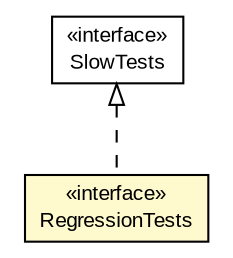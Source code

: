 #!/usr/local/bin/dot
#
# Class diagram 
# Generated by UmlGraph version 4.6 (http://www.spinellis.gr/sw/umlgraph)
#

digraph G {
	edge [fontname="arial",fontsize=10,labelfontname="arial",labelfontsize=10];
	node [fontname="arial",fontsize=10,shape=plaintext];
	// com.wakaleo.gameoflife.test.categories.SlowTests
	c128 [label=<<table border="0" cellborder="1" cellspacing="0" cellpadding="2" port="p" href="./SlowTests.html">
		<tr><td><table border="0" cellspacing="0" cellpadding="1">
			<tr><td> &laquo;interface&raquo; </td></tr>
			<tr><td> SlowTests </td></tr>
		</table></td></tr>
		</table>>, fontname="arial", fontcolor="black", fontsize=10.0];
	// com.wakaleo.gameoflife.test.categories.RegressionTests
	c129 [label=<<table border="0" cellborder="1" cellspacing="0" cellpadding="2" port="p" bgcolor="lemonChiffon" href="./RegressionTests.html">
		<tr><td><table border="0" cellspacing="0" cellpadding="1">
			<tr><td> &laquo;interface&raquo; </td></tr>
			<tr><td> RegressionTests </td></tr>
		</table></td></tr>
		</table>>, fontname="arial", fontcolor="black", fontsize=10.0];
	//com.wakaleo.gameoflife.test.categories.RegressionTests implements com.wakaleo.gameoflife.test.categories.SlowTests
	c128:p -> c129:p [dir=back,arrowtail=empty,style=dashed];
}

